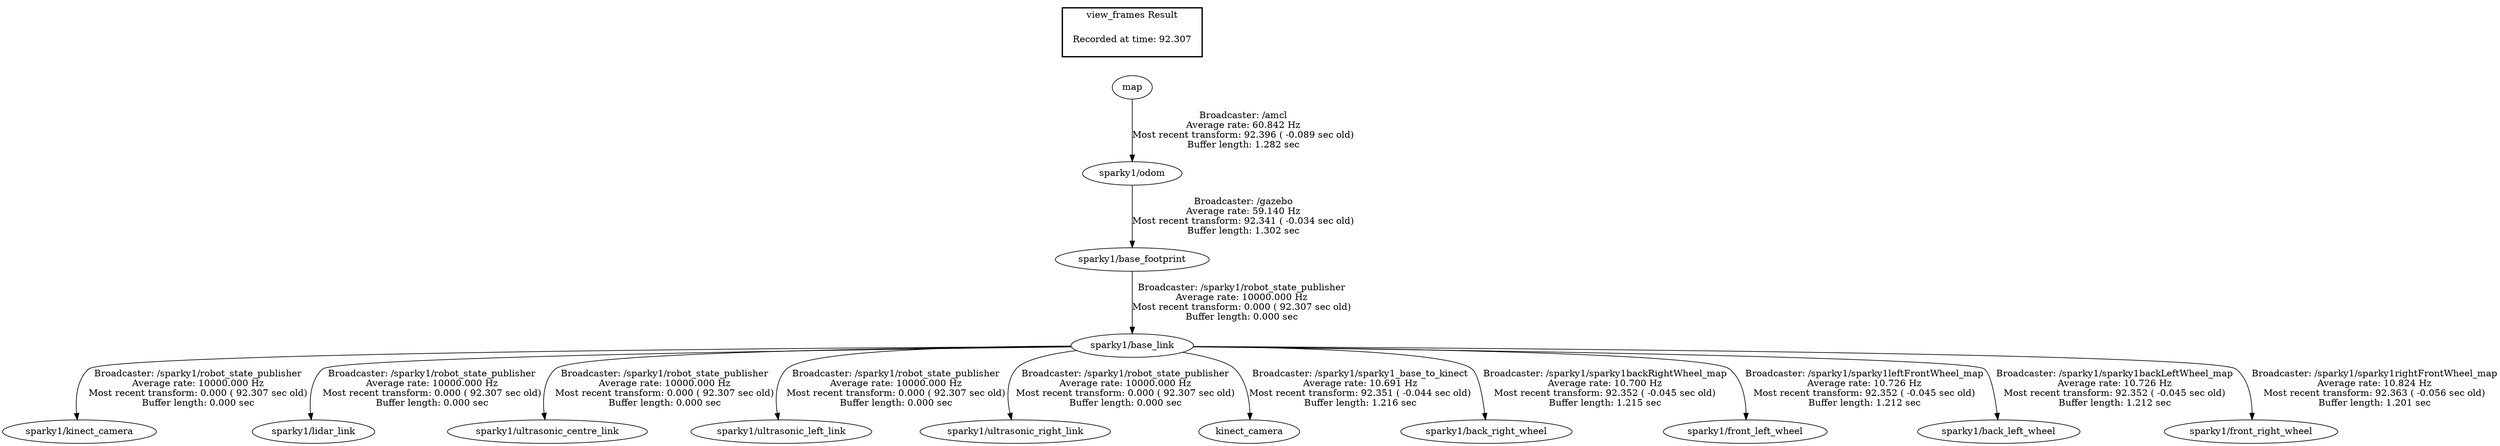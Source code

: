 digraph G {
"sparky1/base_footprint" -> "sparky1/base_link"[label="Broadcaster: /sparky1/robot_state_publisher\nAverage rate: 10000.000 Hz\nMost recent transform: 0.000 ( 92.307 sec old)\nBuffer length: 0.000 sec\n"];
"sparky1/odom" -> "sparky1/base_footprint"[label="Broadcaster: /gazebo\nAverage rate: 59.140 Hz\nMost recent transform: 92.341 ( -0.034 sec old)\nBuffer length: 1.302 sec\n"];
"sparky1/base_link" -> "sparky1/kinect_camera"[label="Broadcaster: /sparky1/robot_state_publisher\nAverage rate: 10000.000 Hz\nMost recent transform: 0.000 ( 92.307 sec old)\nBuffer length: 0.000 sec\n"];
"sparky1/base_link" -> "sparky1/lidar_link"[label="Broadcaster: /sparky1/robot_state_publisher\nAverage rate: 10000.000 Hz\nMost recent transform: 0.000 ( 92.307 sec old)\nBuffer length: 0.000 sec\n"];
"sparky1/base_link" -> "sparky1/ultrasonic_centre_link"[label="Broadcaster: /sparky1/robot_state_publisher\nAverage rate: 10000.000 Hz\nMost recent transform: 0.000 ( 92.307 sec old)\nBuffer length: 0.000 sec\n"];
"sparky1/base_link" -> "sparky1/ultrasonic_left_link"[label="Broadcaster: /sparky1/robot_state_publisher\nAverage rate: 10000.000 Hz\nMost recent transform: 0.000 ( 92.307 sec old)\nBuffer length: 0.000 sec\n"];
"sparky1/base_link" -> "sparky1/ultrasonic_right_link"[label="Broadcaster: /sparky1/robot_state_publisher\nAverage rate: 10000.000 Hz\nMost recent transform: 0.000 ( 92.307 sec old)\nBuffer length: 0.000 sec\n"];
"sparky1/base_link" -> "kinect_camera"[label="Broadcaster: /sparky1/sparky1_base_to_kinect\nAverage rate: 10.691 Hz\nMost recent transform: 92.351 ( -0.044 sec old)\nBuffer length: 1.216 sec\n"];
"map" -> "sparky1/odom"[label="Broadcaster: /amcl\nAverage rate: 60.842 Hz\nMost recent transform: 92.396 ( -0.089 sec old)\nBuffer length: 1.282 sec\n"];
"sparky1/base_link" -> "sparky1/back_right_wheel"[label="Broadcaster: /sparky1/sparky1backRightWheel_map\nAverage rate: 10.700 Hz\nMost recent transform: 92.352 ( -0.045 sec old)\nBuffer length: 1.215 sec\n"];
"sparky1/base_link" -> "sparky1/front_left_wheel"[label="Broadcaster: /sparky1/sparky1leftFrontWheel_map\nAverage rate: 10.726 Hz\nMost recent transform: 92.352 ( -0.045 sec old)\nBuffer length: 1.212 sec\n"];
"sparky1/base_link" -> "sparky1/back_left_wheel"[label="Broadcaster: /sparky1/sparky1backLeftWheel_map\nAverage rate: 10.726 Hz\nMost recent transform: 92.352 ( -0.045 sec old)\nBuffer length: 1.212 sec\n"];
"sparky1/base_link" -> "sparky1/front_right_wheel"[label="Broadcaster: /sparky1/sparky1rightFrontWheel_map\nAverage rate: 10.824 Hz\nMost recent transform: 92.363 ( -0.056 sec old)\nBuffer length: 1.201 sec\n"];
edge [style=invis];
 subgraph cluster_legend { style=bold; color=black; label ="view_frames Result";
"Recorded at time: 92.307"[ shape=plaintext ] ;
 }->"map";
}